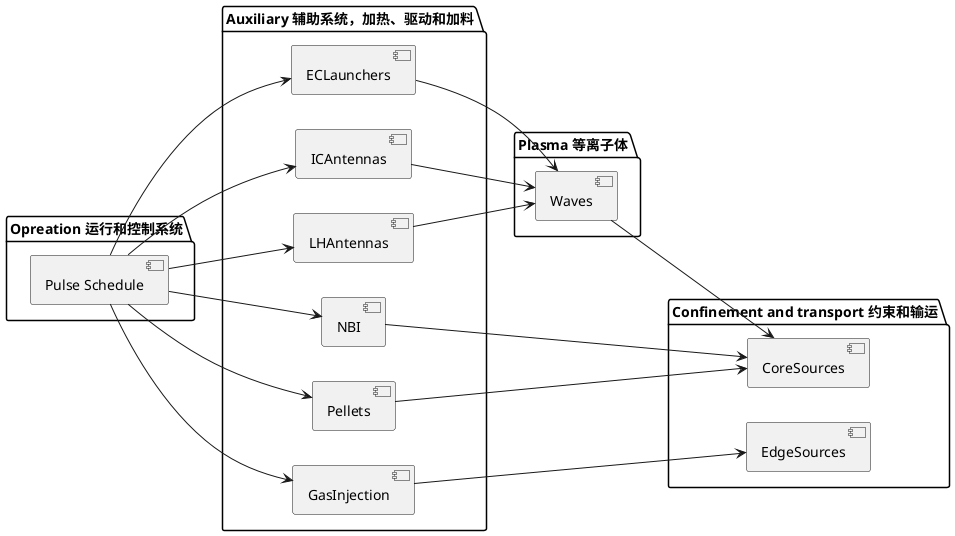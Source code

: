 @startuml
left to right direction
skinparam classFontName 'Noto Sans Mono CJK SC Regular'


package "Auxiliary 辅助系统，加热、驱动和加料" {
  [ECLaunchers]    
  [ICAntennas]     
  [LHAntennas]     
  [NBI]            
  [Pellets]         
  [GasInjection]   



}

package "Confinement and transport 约束和输运" {
   [CoreSources]        
   [EdgeSources]
}

package "Opreation 运行和控制系统" {
    [Pulse Schedule] 
}

package "Plasma 等离子体" {
   
    [Waves]  --> [CoreSources]
}

[Pulse Schedule]  --> [ECLaunchers]   
[Pulse Schedule]  --> [ICAntennas]    
[Pulse Schedule]  --> [LHAntennas]    
[Pulse Schedule]  --> [NBI]           
[Pulse Schedule]  --> [Pellets]       
[Pulse Schedule]  --> [GasInjection]  
[ECLaunchers]    -->  [Waves]
[ICAntennas]     -->  [Waves]
[LHAntennas]     -->  [Waves]
[NBI]            -->  [CoreSources]
[Pellets]        -->  [CoreSources]   
[GasInjection]   -->  [EdgeSources]


@enduml